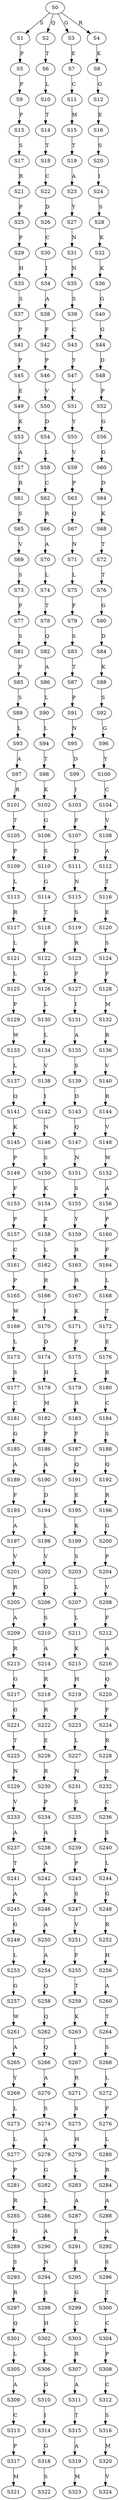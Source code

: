 strict digraph  {
	S0 -> S1 [ label = S ];
	S0 -> S2 [ label = Q ];
	S0 -> S3 [ label = G ];
	S0 -> S4 [ label = R ];
	S1 -> S5 [ label = P ];
	S2 -> S6 [ label = T ];
	S3 -> S7 [ label = E ];
	S4 -> S8 [ label = K ];
	S5 -> S9 [ label = P ];
	S6 -> S10 [ label = L ];
	S7 -> S11 [ label = C ];
	S8 -> S12 [ label = G ];
	S9 -> S13 [ label = P ];
	S10 -> S14 [ label = T ];
	S11 -> S15 [ label = M ];
	S12 -> S16 [ label = E ];
	S13 -> S17 [ label = S ];
	S14 -> S18 [ label = T ];
	S15 -> S19 [ label = T ];
	S16 -> S20 [ label = S ];
	S17 -> S21 [ label = R ];
	S18 -> S22 [ label = C ];
	S19 -> S23 [ label = A ];
	S20 -> S24 [ label = I ];
	S21 -> S25 [ label = P ];
	S22 -> S26 [ label = D ];
	S23 -> S27 [ label = Y ];
	S24 -> S28 [ label = S ];
	S25 -> S29 [ label = P ];
	S26 -> S30 [ label = C ];
	S27 -> S31 [ label = N ];
	S28 -> S32 [ label = K ];
	S29 -> S33 [ label = H ];
	S30 -> S34 [ label = I ];
	S31 -> S35 [ label = N ];
	S32 -> S36 [ label = K ];
	S33 -> S37 [ label = S ];
	S34 -> S38 [ label = A ];
	S35 -> S39 [ label = S ];
	S36 -> S40 [ label = G ];
	S37 -> S41 [ label = P ];
	S38 -> S42 [ label = F ];
	S39 -> S43 [ label = C ];
	S40 -> S44 [ label = G ];
	S41 -> S45 [ label = P ];
	S42 -> S46 [ label = P ];
	S43 -> S47 [ label = Y ];
	S44 -> S48 [ label = D ];
	S45 -> S49 [ label = E ];
	S46 -> S50 [ label = V ];
	S47 -> S51 [ label = V ];
	S48 -> S52 [ label = P ];
	S49 -> S53 [ label = K ];
	S50 -> S54 [ label = D ];
	S51 -> S55 [ label = Y ];
	S52 -> S56 [ label = G ];
	S53 -> S57 [ label = A ];
	S54 -> S58 [ label = L ];
	S55 -> S59 [ label = V ];
	S56 -> S60 [ label = G ];
	S57 -> S61 [ label = R ];
	S58 -> S62 [ label = C ];
	S59 -> S63 [ label = P ];
	S60 -> S64 [ label = D ];
	S61 -> S65 [ label = S ];
	S62 -> S66 [ label = R ];
	S63 -> S67 [ label = Q ];
	S64 -> S68 [ label = K ];
	S65 -> S69 [ label = V ];
	S66 -> S70 [ label = A ];
	S67 -> S71 [ label = N ];
	S68 -> S72 [ label = T ];
	S69 -> S73 [ label = S ];
	S70 -> S74 [ label = L ];
	S71 -> S75 [ label = L ];
	S72 -> S76 [ label = T ];
	S73 -> S77 [ label = P ];
	S74 -> S78 [ label = T ];
	S75 -> S79 [ label = F ];
	S76 -> S80 [ label = G ];
	S77 -> S81 [ label = S ];
	S78 -> S82 [ label = Q ];
	S79 -> S83 [ label = S ];
	S80 -> S84 [ label = D ];
	S81 -> S85 [ label = F ];
	S82 -> S86 [ label = A ];
	S83 -> S87 [ label = T ];
	S84 -> S88 [ label = K ];
	S85 -> S89 [ label = S ];
	S86 -> S90 [ label = L ];
	S87 -> S91 [ label = P ];
	S88 -> S92 [ label = S ];
	S89 -> S93 [ label = L ];
	S90 -> S94 [ label = L ];
	S91 -> S95 [ label = N ];
	S92 -> S96 [ label = G ];
	S93 -> S97 [ label = A ];
	S94 -> S98 [ label = T ];
	S95 -> S99 [ label = D ];
	S96 -> S100 [ label = Y ];
	S97 -> S101 [ label = R ];
	S98 -> S102 [ label = K ];
	S99 -> S103 [ label = I ];
	S100 -> S104 [ label = C ];
	S101 -> S105 [ label = T ];
	S102 -> S106 [ label = G ];
	S103 -> S107 [ label = F ];
	S104 -> S108 [ label = V ];
	S105 -> S109 [ label = P ];
	S106 -> S110 [ label = S ];
	S107 -> S111 [ label = D ];
	S108 -> S112 [ label = A ];
	S109 -> S113 [ label = L ];
	S110 -> S114 [ label = G ];
	S111 -> S115 [ label = N ];
	S112 -> S116 [ label = T ];
	S113 -> S117 [ label = R ];
	S114 -> S118 [ label = T ];
	S115 -> S119 [ label = S ];
	S116 -> S120 [ label = E ];
	S117 -> S121 [ label = L ];
	S118 -> S122 [ label = P ];
	S119 -> S123 [ label = R ];
	S120 -> S124 [ label = S ];
	S121 -> S125 [ label = L ];
	S122 -> S126 [ label = G ];
	S123 -> S127 [ label = F ];
	S124 -> S128 [ label = F ];
	S125 -> S129 [ label = P ];
	S126 -> S130 [ label = L ];
	S127 -> S131 [ label = I ];
	S128 -> S132 [ label = M ];
	S129 -> S133 [ label = W ];
	S130 -> S134 [ label = L ];
	S131 -> S135 [ label = A ];
	S132 -> S136 [ label = R ];
	S133 -> S137 [ label = L ];
	S134 -> S138 [ label = V ];
	S135 -> S139 [ label = S ];
	S136 -> S140 [ label = V ];
	S137 -> S141 [ label = Q ];
	S138 -> S142 [ label = I ];
	S139 -> S143 [ label = D ];
	S140 -> S144 [ label = R ];
	S141 -> S145 [ label = K ];
	S142 -> S146 [ label = N ];
	S143 -> S147 [ label = Q ];
	S144 -> S148 [ label = V ];
	S145 -> S149 [ label = P ];
	S146 -> S150 [ label = S ];
	S147 -> S151 [ label = N ];
	S148 -> S152 [ label = W ];
	S149 -> S153 [ label = F ];
	S150 -> S154 [ label = K ];
	S151 -> S155 [ label = S ];
	S152 -> S156 [ label = A ];
	S153 -> S157 [ label = P ];
	S154 -> S158 [ label = E ];
	S155 -> S159 [ label = Y ];
	S156 -> S160 [ label = P ];
	S157 -> S161 [ label = C ];
	S158 -> S162 [ label = L ];
	S159 -> S163 [ label = R ];
	S160 -> S164 [ label = F ];
	S161 -> S165 [ label = P ];
	S162 -> S166 [ label = R ];
	S163 -> S167 [ label = R ];
	S164 -> S168 [ label = L ];
	S165 -> S169 [ label = W ];
	S166 -> S170 [ label = I ];
	S167 -> S171 [ label = K ];
	S168 -> S172 [ label = T ];
	S169 -> S173 [ label = L ];
	S170 -> S174 [ label = D ];
	S171 -> S175 [ label = P ];
	S172 -> S176 [ label = E ];
	S173 -> S177 [ label = S ];
	S174 -> S178 [ label = H ];
	S175 -> S179 [ label = L ];
	S176 -> S180 [ label = R ];
	S177 -> S181 [ label = C ];
	S178 -> S182 [ label = M ];
	S179 -> S183 [ label = R ];
	S180 -> S184 [ label = C ];
	S181 -> S185 [ label = G ];
	S182 -> S186 [ label = P ];
	S183 -> S187 [ label = F ];
	S184 -> S188 [ label = S ];
	S185 -> S189 [ label = A ];
	S186 -> S190 [ label = A ];
	S187 -> S191 [ label = Q ];
	S188 -> S192 [ label = Q ];
	S189 -> S193 [ label = F ];
	S190 -> S194 [ label = D ];
	S191 -> S195 [ label = E ];
	S192 -> S196 [ label = R ];
	S193 -> S197 [ label = A ];
	S194 -> S198 [ label = L ];
	S195 -> S199 [ label = K ];
	S196 -> S200 [ label = G ];
	S197 -> S201 [ label = V ];
	S198 -> S202 [ label = V ];
	S199 -> S203 [ label = S ];
	S200 -> S204 [ label = P ];
	S201 -> S205 [ label = R ];
	S202 -> S206 [ label = D ];
	S203 -> S207 [ label = L ];
	S204 -> S208 [ label = V ];
	S205 -> S209 [ label = A ];
	S206 -> S210 [ label = S ];
	S207 -> S211 [ label = L ];
	S208 -> S212 [ label = F ];
	S209 -> S213 [ label = R ];
	S210 -> S214 [ label = A ];
	S211 -> S215 [ label = K ];
	S212 -> S216 [ label = A ];
	S213 -> S217 [ label = G ];
	S214 -> S218 [ label = R ];
	S215 -> S219 [ label = H ];
	S216 -> S220 [ label = Q ];
	S217 -> S221 [ label = G ];
	S218 -> S222 [ label = R ];
	S219 -> S223 [ label = P ];
	S220 -> S224 [ label = F ];
	S221 -> S225 [ label = T ];
	S222 -> S226 [ label = E ];
	S223 -> S227 [ label = L ];
	S224 -> S228 [ label = R ];
	S225 -> S229 [ label = N ];
	S226 -> S230 [ label = R ];
	S227 -> S231 [ label = N ];
	S228 -> S232 [ label = S ];
	S229 -> S233 [ label = V ];
	S230 -> S234 [ label = P ];
	S231 -> S235 [ label = S ];
	S232 -> S236 [ label = C ];
	S233 -> S237 [ label = A ];
	S234 -> S238 [ label = A ];
	S235 -> S239 [ label = I ];
	S236 -> S240 [ label = S ];
	S237 -> S241 [ label = T ];
	S238 -> S242 [ label = A ];
	S239 -> S243 [ label = P ];
	S240 -> S244 [ label = L ];
	S241 -> S245 [ label = A ];
	S242 -> S246 [ label = A ];
	S243 -> S247 [ label = S ];
	S244 -> S248 [ label = G ];
	S245 -> S249 [ label = G ];
	S246 -> S250 [ label = A ];
	S247 -> S251 [ label = V ];
	S248 -> S252 [ label = R ];
	S249 -> S253 [ label = L ];
	S250 -> S254 [ label = A ];
	S251 -> S255 [ label = F ];
	S252 -> S256 [ label = H ];
	S253 -> S257 [ label = G ];
	S254 -> S258 [ label = Q ];
	S255 -> S259 [ label = T ];
	S256 -> S260 [ label = A ];
	S257 -> S261 [ label = W ];
	S258 -> S262 [ label = Q ];
	S259 -> S263 [ label = K ];
	S260 -> S264 [ label = T ];
	S261 -> S265 [ label = A ];
	S262 -> S266 [ label = Q ];
	S263 -> S267 [ label = I ];
	S264 -> S268 [ label = S ];
	S265 -> S269 [ label = Y ];
	S266 -> S270 [ label = A ];
	S267 -> S271 [ label = R ];
	S268 -> S272 [ label = L ];
	S269 -> S273 [ label = L ];
	S270 -> S274 [ label = S ];
	S271 -> S275 [ label = S ];
	S272 -> S276 [ label = F ];
	S273 -> S277 [ label = L ];
	S274 -> S278 [ label = A ];
	S275 -> S279 [ label = H ];
	S276 -> S280 [ label = L ];
	S277 -> S281 [ label = P ];
	S278 -> S282 [ label = G ];
	S279 -> S283 [ label = L ];
	S280 -> S284 [ label = R ];
	S281 -> S285 [ label = R ];
	S282 -> S286 [ label = L ];
	S283 -> S287 [ label = A ];
	S284 -> S288 [ label = A ];
	S285 -> S289 [ label = G ];
	S286 -> S290 [ label = A ];
	S287 -> S291 [ label = S ];
	S288 -> S292 [ label = A ];
	S289 -> S293 [ label = S ];
	S290 -> S294 [ label = N ];
	S291 -> S295 [ label = S ];
	S292 -> S296 [ label = S ];
	S293 -> S297 [ label = R ];
	S294 -> S298 [ label = S ];
	S295 -> S299 [ label = G ];
	S296 -> S300 [ label = T ];
	S297 -> S301 [ label = Q ];
	S298 -> S302 [ label = H ];
	S299 -> S303 [ label = C ];
	S300 -> S304 [ label = C ];
	S301 -> S305 [ label = L ];
	S302 -> S306 [ label = L ];
	S303 -> S307 [ label = R ];
	S304 -> S308 [ label = P ];
	S305 -> S309 [ label = A ];
	S306 -> S310 [ label = G ];
	S307 -> S311 [ label = A ];
	S308 -> S312 [ label = C ];
	S309 -> S313 [ label = C ];
	S310 -> S314 [ label = I ];
	S311 -> S315 [ label = T ];
	S312 -> S316 [ label = S ];
	S313 -> S317 [ label = P ];
	S314 -> S318 [ label = G ];
	S315 -> S319 [ label = A ];
	S316 -> S320 [ label = M ];
	S317 -> S321 [ label = M ];
	S318 -> S322 [ label = S ];
	S319 -> S323 [ label = M ];
	S320 -> S324 [ label = V ];
}
